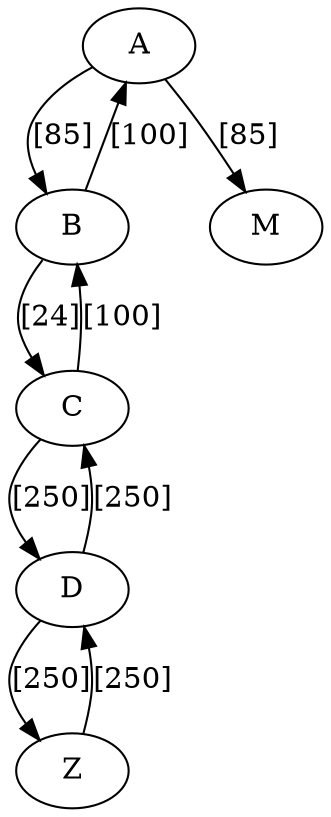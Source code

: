 digraph G {
A -> B [label="[85]"];
A -> M [label="[85]"];
B -> C [label="[24]"];
B -> A [label="[100]"];
C -> B [label="[100]"];
C -> D [label="[250]"];
D -> C [label="[250]"];
D -> Z [label="[250]"];
Z -> D [label="[250]"];
}
